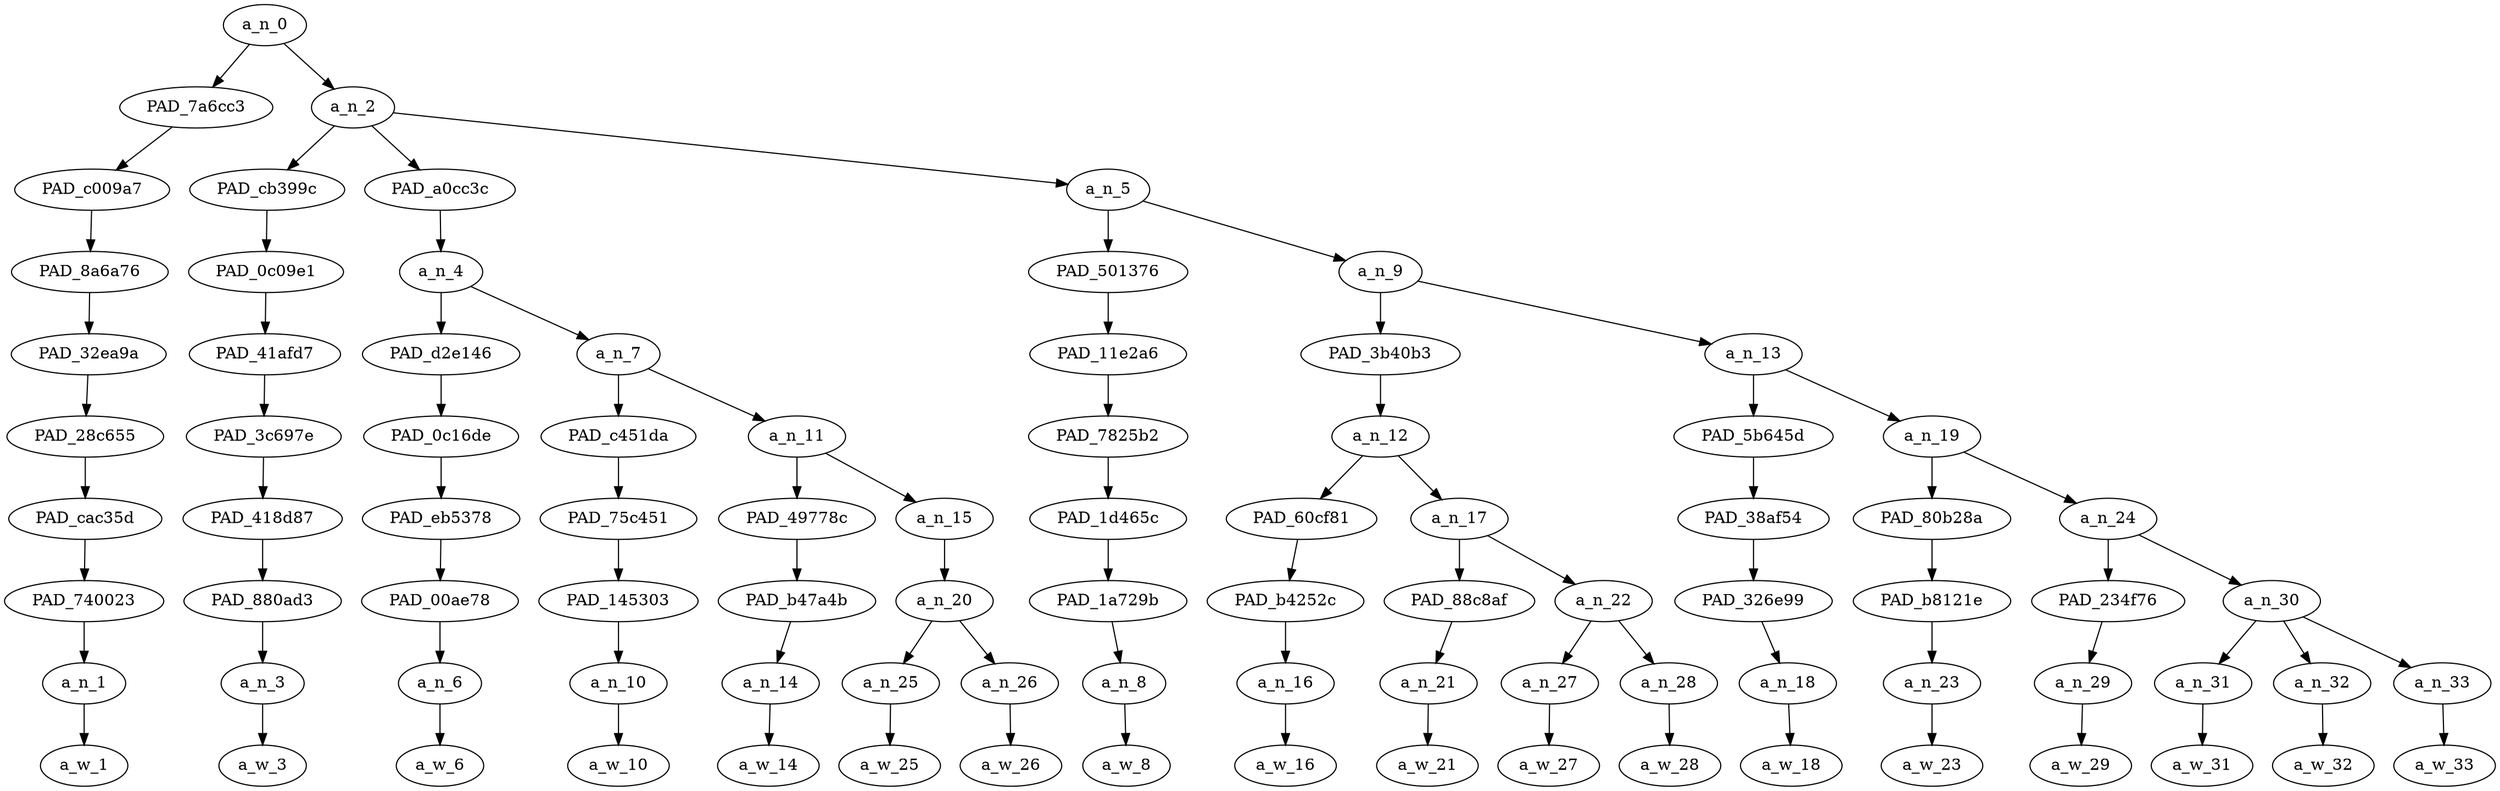 strict digraph "" {
	a_n_0	[div_dir=1,
		index=0,
		level=9,
		pos="2.1510416666666665,9!",
		text_span="[0, 1, 2, 3, 4, 5, 6, 7, 8, 9, 10, 11, 12, 13, 14, 15, 16, 17]",
		value=1.00000003];
	PAD_7a6cc3	[div_dir=-1,
		index=0,
		level=8,
		pos="0.0,8!",
		text_span="[0]",
		value=0.02833497];
	a_n_0 -> PAD_7a6cc3;
	a_n_2	[div_dir=1,
		index=1,
		level=8,
		pos="4.302083333333333,8!",
		text_span="[1, 2, 3, 4, 5, 6, 7, 8, 9, 10, 11, 12, 13, 14, 15, 16, 17]",
		value=0.97157237];
	a_n_0 -> a_n_2;
	PAD_c009a7	[div_dir=-1,
		index=0,
		level=7,
		pos="0.0,7!",
		text_span="[0]",
		value=0.02833497];
	PAD_7a6cc3 -> PAD_c009a7;
	PAD_8a6a76	[div_dir=-1,
		index=0,
		level=6,
		pos="0.0,6!",
		text_span="[0]",
		value=0.02833497];
	PAD_c009a7 -> PAD_8a6a76;
	PAD_32ea9a	[div_dir=-1,
		index=0,
		level=5,
		pos="0.0,5!",
		text_span="[0]",
		value=0.02833497];
	PAD_8a6a76 -> PAD_32ea9a;
	PAD_28c655	[div_dir=-1,
		index=0,
		level=4,
		pos="0.0,4!",
		text_span="[0]",
		value=0.02833497];
	PAD_32ea9a -> PAD_28c655;
	PAD_cac35d	[div_dir=-1,
		index=0,
		level=3,
		pos="0.0,3!",
		text_span="[0]",
		value=0.02833497];
	PAD_28c655 -> PAD_cac35d;
	PAD_740023	[div_dir=-1,
		index=0,
		level=2,
		pos="0.0,2!",
		text_span="[0]",
		value=0.02833497];
	PAD_cac35d -> PAD_740023;
	a_n_1	[div_dir=-1,
		index=0,
		level=1,
		pos="0.0,1!",
		text_span="[0]",
		value=0.02833497];
	PAD_740023 -> a_n_1;
	a_w_1	[div_dir=0,
		index=0,
		level=0,
		pos="0,0!",
		text_span="[0]",
		value=you];
	a_n_1 -> a_w_1;
	PAD_cb399c	[div_dir=-1,
		index=1,
		level=7,
		pos="1.0,7!",
		text_span="[1]",
		value=0.02480979];
	a_n_2 -> PAD_cb399c;
	PAD_a0cc3c	[div_dir=-1,
		index=2,
		level=7,
		pos="2.9375,7!",
		text_span="[2, 3, 4, 5, 6]",
		value=0.12153929];
	a_n_2 -> PAD_a0cc3c;
	a_n_5	[div_dir=1,
		index=3,
		level=7,
		pos="8.96875,7!",
		text_span="[7, 8, 9, 10, 11, 12, 13, 14, 15, 16, 17]",
		value=0.82508444];
	a_n_2 -> a_n_5;
	PAD_0c09e1	[div_dir=-1,
		index=1,
		level=6,
		pos="1.0,6!",
		text_span="[1]",
		value=0.02480979];
	PAD_cb399c -> PAD_0c09e1;
	PAD_41afd7	[div_dir=-1,
		index=1,
		level=5,
		pos="1.0,5!",
		text_span="[1]",
		value=0.02480979];
	PAD_0c09e1 -> PAD_41afd7;
	PAD_3c697e	[div_dir=-1,
		index=1,
		level=4,
		pos="1.0,4!",
		text_span="[1]",
		value=0.02480979];
	PAD_41afd7 -> PAD_3c697e;
	PAD_418d87	[div_dir=-1,
		index=1,
		level=3,
		pos="1.0,3!",
		text_span="[1]",
		value=0.02480979];
	PAD_3c697e -> PAD_418d87;
	PAD_880ad3	[div_dir=-1,
		index=1,
		level=2,
		pos="1.0,2!",
		text_span="[1]",
		value=0.02480979];
	PAD_418d87 -> PAD_880ad3;
	a_n_3	[div_dir=-1,
		index=1,
		level=1,
		pos="1.0,1!",
		text_span="[1]",
		value=0.02480979];
	PAD_880ad3 -> a_n_3;
	a_w_3	[div_dir=0,
		index=1,
		level=0,
		pos="1,0!",
		text_span="[1]",
		value=know];
	a_n_3 -> a_w_3;
	a_n_4	[div_dir=-1,
		index=2,
		level=6,
		pos="2.9375,6!",
		text_span="[2, 3, 4, 5, 6]",
		value=0.12153929];
	PAD_a0cc3c -> a_n_4;
	PAD_d2e146	[div_dir=-1,
		index=2,
		level=5,
		pos="2.0,5!",
		text_span="[2]",
		value=0.02282632];
	a_n_4 -> PAD_d2e146;
	a_n_7	[div_dir=-1,
		index=3,
		level=5,
		pos="3.875,5!",
		text_span="[3, 4, 5, 6]",
		value=0.09857628];
	a_n_4 -> a_n_7;
	PAD_0c16de	[div_dir=-1,
		index=2,
		level=4,
		pos="2.0,4!",
		text_span="[2]",
		value=0.02282632];
	PAD_d2e146 -> PAD_0c16de;
	PAD_eb5378	[div_dir=-1,
		index=2,
		level=3,
		pos="2.0,3!",
		text_span="[2]",
		value=0.02282632];
	PAD_0c16de -> PAD_eb5378;
	PAD_00ae78	[div_dir=-1,
		index=2,
		level=2,
		pos="2.0,2!",
		text_span="[2]",
		value=0.02282632];
	PAD_eb5378 -> PAD_00ae78;
	a_n_6	[div_dir=-1,
		index=2,
		level=1,
		pos="2.0,1!",
		text_span="[2]",
		value=0.02282632];
	PAD_00ae78 -> a_n_6;
	a_w_6	[div_dir=0,
		index=2,
		level=0,
		pos="2,0!",
		text_span="[2]",
		value=what];
	a_n_6 -> a_w_6;
	PAD_c451da	[div_dir=-1,
		index=3,
		level=4,
		pos="3.0,4!",
		text_span="[3]",
		value=0.02623199];
	a_n_7 -> PAD_c451da;
	a_n_11	[div_dir=-1,
		index=4,
		level=4,
		pos="4.75,4!",
		text_span="[4, 5, 6]",
		value=0.07219760];
	a_n_7 -> a_n_11;
	PAD_75c451	[div_dir=-1,
		index=3,
		level=3,
		pos="3.0,3!",
		text_span="[3]",
		value=0.02623199];
	PAD_c451da -> PAD_75c451;
	PAD_145303	[div_dir=-1,
		index=3,
		level=2,
		pos="3.0,2!",
		text_span="[3]",
		value=0.02623199];
	PAD_75c451 -> PAD_145303;
	a_n_10	[div_dir=-1,
		index=3,
		level=1,
		pos="3.0,1!",
		text_span="[3]",
		value=0.02623199];
	PAD_145303 -> a_n_10;
	a_w_10	[div_dir=0,
		index=3,
		level=0,
		pos="3,0!",
		text_span="[3]",
		value=i];
	a_n_10 -> a_w_10;
	PAD_49778c	[div_dir=-1,
		index=4,
		level=3,
		pos="4.0,3!",
		text_span="[4]",
		value=0.03416705];
	a_n_11 -> PAD_49778c;
	a_n_15	[div_dir=-1,
		index=5,
		level=3,
		pos="5.5,3!",
		text_span="[5, 6]",
		value=0.03792776];
	a_n_11 -> a_n_15;
	PAD_b47a4b	[div_dir=-1,
		index=4,
		level=2,
		pos="4.0,2!",
		text_span="[4]",
		value=0.03416705];
	PAD_49778c -> PAD_b47a4b;
	a_n_14	[div_dir=-1,
		index=4,
		level=1,
		pos="4.0,1!",
		text_span="[4]",
		value=0.03416705];
	PAD_b47a4b -> a_n_14;
	a_w_14	[div_dir=0,
		index=4,
		level=0,
		pos="4,0!",
		text_span="[4]",
		value=like];
	a_n_14 -> a_w_14;
	a_n_20	[div_dir=-1,
		index=5,
		level=2,
		pos="5.5,2!",
		text_span="[5, 6]",
		value=0.03783179];
	a_n_15 -> a_n_20;
	a_n_25	[div_dir=-1,
		index=5,
		level=1,
		pos="5.0,1!",
		text_span="[5]",
		value=0.01774673];
	a_n_20 -> a_n_25;
	a_n_26	[div_dir=-1,
		index=6,
		level=1,
		pos="6.0,1!",
		text_span="[6]",
		value=0.01998908];
	a_n_20 -> a_n_26;
	a_w_25	[div_dir=0,
		index=5,
		level=0,
		pos="5,0!",
		text_span="[5]",
		value=to];
	a_n_25 -> a_w_25;
	a_w_26	[div_dir=0,
		index=6,
		level=0,
		pos="6,0!",
		text_span="[6]",
		value=do];
	a_n_26 -> a_w_26;
	PAD_501376	[div_dir=-1,
		index=3,
		level=6,
		pos="7.0,6!",
		text_span="[7]",
		value=0.02075090];
	a_n_5 -> PAD_501376;
	a_n_9	[div_dir=1,
		index=4,
		level=6,
		pos="10.9375,6!",
		text_span="[8, 9, 10, 11, 12, 13, 14, 15, 16, 17]",
		value=0.80405800];
	a_n_5 -> a_n_9;
	PAD_11e2a6	[div_dir=-1,
		index=4,
		level=5,
		pos="7.0,5!",
		text_span="[7]",
		value=0.02075090];
	PAD_501376 -> PAD_11e2a6;
	PAD_7825b2	[div_dir=-1,
		index=5,
		level=4,
		pos="7.0,4!",
		text_span="[7]",
		value=0.02075090];
	PAD_11e2a6 -> PAD_7825b2;
	PAD_1d465c	[div_dir=-1,
		index=6,
		level=3,
		pos="7.0,3!",
		text_span="[7]",
		value=0.02075090];
	PAD_7825b2 -> PAD_1d465c;
	PAD_1a729b	[div_dir=-1,
		index=6,
		level=2,
		pos="7.0,2!",
		text_span="[7]",
		value=0.02075090];
	PAD_1d465c -> PAD_1a729b;
	a_n_8	[div_dir=-1,
		index=7,
		level=1,
		pos="7.0,1!",
		text_span="[7]",
		value=0.02075090];
	PAD_1a729b -> a_n_8;
	a_w_8	[div_dir=0,
		index=7,
		level=0,
		pos="7,0!",
		text_span="[7]",
		value=when];
	a_n_8 -> a_w_8;
	PAD_3b40b3	[div_dir=1,
		index=5,
		level=5,
		pos="8.875,5!",
		text_span="[8, 9, 10, 11]",
		value=0.15475217];
	a_n_9 -> PAD_3b40b3;
	a_n_13	[div_dir=1,
		index=6,
		level=5,
		pos="13.0,5!",
		text_span="[12, 13, 14, 15, 16, 17]",
		value=0.64901601];
	a_n_9 -> a_n_13;
	a_n_12	[div_dir=1,
		index=6,
		level=4,
		pos="8.875,4!",
		text_span="[8, 9, 10, 11]",
		value=0.15475217];
	PAD_3b40b3 -> a_n_12;
	PAD_60cf81	[div_dir=1,
		index=7,
		level=3,
		pos="8.0,3!",
		text_span="[8]",
		value=0.02307278];
	a_n_12 -> PAD_60cf81;
	a_n_17	[div_dir=-1,
		index=8,
		level=3,
		pos="9.75,3!",
		text_span="[9, 10, 11]",
		value=0.13167243];
	a_n_12 -> a_n_17;
	PAD_b4252c	[div_dir=1,
		index=7,
		level=2,
		pos="8.0,2!",
		text_span="[8]",
		value=0.02307278];
	PAD_60cf81 -> PAD_b4252c;
	a_n_16	[div_dir=1,
		index=8,
		level=1,
		pos="8.0,1!",
		text_span="[8]",
		value=0.02307278];
	PAD_b4252c -> a_n_16;
	a_w_16	[div_dir=0,
		index=8,
		level=0,
		pos="8,0!",
		text_span="[8]",
		value=i1];
	a_n_16 -> a_w_16;
	PAD_88c8af	[div_dir=1,
		index=8,
		level=2,
		pos="9.0,2!",
		text_span="[9]",
		value=0.02670416];
	a_n_17 -> PAD_88c8af;
	a_n_22	[div_dir=-1,
		index=9,
		level=2,
		pos="10.5,2!",
		text_span="[10, 11]",
		value=0.10494619];
	a_n_17 -> a_n_22;
	a_n_21	[div_dir=1,
		index=9,
		level=1,
		pos="9.0,1!",
		text_span="[9]",
		value=0.02670416];
	PAD_88c8af -> a_n_21;
	a_w_21	[div_dir=0,
		index=9,
		level=0,
		pos="9,0!",
		text_span="[9]",
		value=come];
	a_n_21 -> a_w_21;
	a_n_27	[div_dir=1,
		index=10,
		level=1,
		pos="10.0,1!",
		text_span="[10]",
		value=0.02543878];
	a_n_22 -> a_n_27;
	a_n_28	[div_dir=-1,
		index=11,
		level=1,
		pos="11.0,1!",
		text_span="[11]",
		value=0.07946159];
	a_n_22 -> a_n_28;
	a_w_27	[div_dir=0,
		index=10,
		level=0,
		pos="10,0!",
		text_span="[10]",
		value=to1];
	a_n_27 -> a_w_27;
	a_w_28	[div_dir=0,
		index=11,
		level=0,
		pos="11,0!",
		text_span="[11]",
		value=california];
	a_n_28 -> a_w_28;
	PAD_5b645d	[div_dir=1,
		index=7,
		level=4,
		pos="12.0,4!",
		text_span="[12]",
		value=0.05908493];
	a_n_13 -> PAD_5b645d;
	a_n_19	[div_dir=1,
		index=8,
		level=4,
		pos="14.0,4!",
		text_span="[13, 14, 15, 16, 17]",
		value=0.58956009];
	a_n_13 -> a_n_19;
	PAD_38af54	[div_dir=1,
		index=9,
		level=3,
		pos="12.0,3!",
		text_span="[12]",
		value=0.05908493];
	PAD_5b645d -> PAD_38af54;
	PAD_326e99	[div_dir=1,
		index=10,
		level=2,
		pos="12.0,2!",
		text_span="[12]",
		value=0.05908493];
	PAD_38af54 -> PAD_326e99;
	a_n_18	[div_dir=1,
		index=12,
		level=1,
		pos="12.0,1!",
		text_span="[12]",
		value=0.05908493];
	PAD_326e99 -> a_n_18;
	a_w_18	[div_dir=0,
		index=12,
		level=0,
		pos="12,0!",
		text_span="[12]",
		value=get];
	a_n_18 -> a_w_18;
	PAD_80b28a	[div_dir=-1,
		index=10,
		level=3,
		pos="13.0,3!",
		text_span="[13]",
		value=0.16295361];
	a_n_19 -> PAD_80b28a;
	a_n_24	[div_dir=1,
		index=11,
		level=3,
		pos="15.0,3!",
		text_span="[14, 15, 16, 17]",
		value=0.42630623];
	a_n_19 -> a_n_24;
	PAD_b8121e	[div_dir=-1,
		index=11,
		level=2,
		pos="13.0,2!",
		text_span="[13]",
		value=0.16295361];
	PAD_80b28a -> PAD_b8121e;
	a_n_23	[div_dir=-1,
		index=13,
		level=1,
		pos="13.0,1!",
		text_span="[13]",
		value=0.16295361];
	PAD_b8121e -> a_n_23;
	a_w_23	[div_dir=0,
		index=13,
		level=0,
		pos="13,0!",
		text_span="[13]",
		value=raped];
	a_n_23 -> a_w_23;
	PAD_234f76	[div_dir=1,
		index=12,
		level=2,
		pos="14.0,2!",
		text_span="[14]",
		value=0.05163406];
	a_n_24 -> PAD_234f76;
	a_n_30	[div_dir=1,
		index=13,
		level=2,
		pos="16.0,2!",
		text_span="[15, 16, 17]",
		value=0.37367674];
	a_n_24 -> a_n_30;
	a_n_29	[div_dir=1,
		index=14,
		level=1,
		pos="14.0,1!",
		text_span="[14]",
		value=0.05163406];
	PAD_234f76 -> a_n_29;
	a_w_29	[div_dir=0,
		index=14,
		level=0,
		pos="14,0!",
		text_span="[14]",
		value=by];
	a_n_29 -> a_w_29;
	a_n_31	[div_dir=1,
		index=15,
		level=1,
		pos="15.0,1!",
		text_span="[15]",
		value=0.05532956];
	a_n_30 -> a_n_31;
	a_n_32	[div_dir=-1,
		index=16,
		level=1,
		pos="16.0,1!",
		text_span="[16]",
		value=0.17122991];
	a_n_30 -> a_n_32;
	a_n_33	[div_dir=1,
		index=17,
		level=1,
		pos="17.0,1!",
		text_span="[17]",
		value=0.14604286];
	a_n_30 -> a_n_33;
	a_w_31	[div_dir=0,
		index=15,
		level=0,
		pos="15,0!",
		text_span="[15]",
		value=the];
	a_n_31 -> a_w_31;
	a_w_32	[div_dir=0,
		index=16,
		level=0,
		pos="16,0!",
		text_span="[16]",
		value=gas];
	a_n_32 -> a_w_32;
	a_w_33	[div_dir=0,
		index=17,
		level=0,
		pos="17,0!",
		text_span="[17]",
		value=prices];
	a_n_33 -> a_w_33;
}

